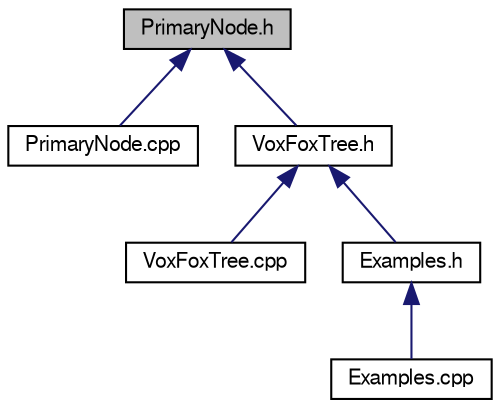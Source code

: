 digraph "PrimaryNode.h"
{
  edge [fontname="FreeSans",fontsize="10",labelfontname="FreeSans",labelfontsize="10"];
  node [fontname="FreeSans",fontsize="10",shape=record];
  Node1 [label="PrimaryNode.h",height=0.2,width=0.4,color="black", fillcolor="grey75", style="filled", fontcolor="black"];
  Node1 -> Node2 [dir="back",color="midnightblue",fontsize="10",style="solid",fontname="FreeSans"];
  Node2 [label="PrimaryNode.cpp",height=0.2,width=0.4,color="black", fillcolor="white", style="filled",URL="$_primary_node_8cpp.html"];
  Node1 -> Node3 [dir="back",color="midnightblue",fontsize="10",style="solid",fontname="FreeSans"];
  Node3 [label="VoxFoxTree.h",height=0.2,width=0.4,color="black", fillcolor="white", style="filled",URL="$_vox_fox_tree_8h.html",tooltip="VoxFoxTree.h Essentially the rootnode of the tree with all tree functions. "];
  Node3 -> Node4 [dir="back",color="midnightblue",fontsize="10",style="solid",fontname="FreeSans"];
  Node4 [label="VoxFoxTree.cpp",height=0.2,width=0.4,color="black", fillcolor="white", style="filled",URL="$_vox_fox_tree_8cpp.html"];
  Node3 -> Node5 [dir="back",color="midnightblue",fontsize="10",style="solid",fontname="FreeSans"];
  Node5 [label="Examples.h",height=0.2,width=0.4,color="black", fillcolor="white", style="filled",URL="$_examples_8h.html"];
  Node5 -> Node6 [dir="back",color="midnightblue",fontsize="10",style="solid",fontname="FreeSans"];
  Node6 [label="Examples.cpp",height=0.2,width=0.4,color="black", fillcolor="white", style="filled",URL="$_examples_8cpp.html"];
}
